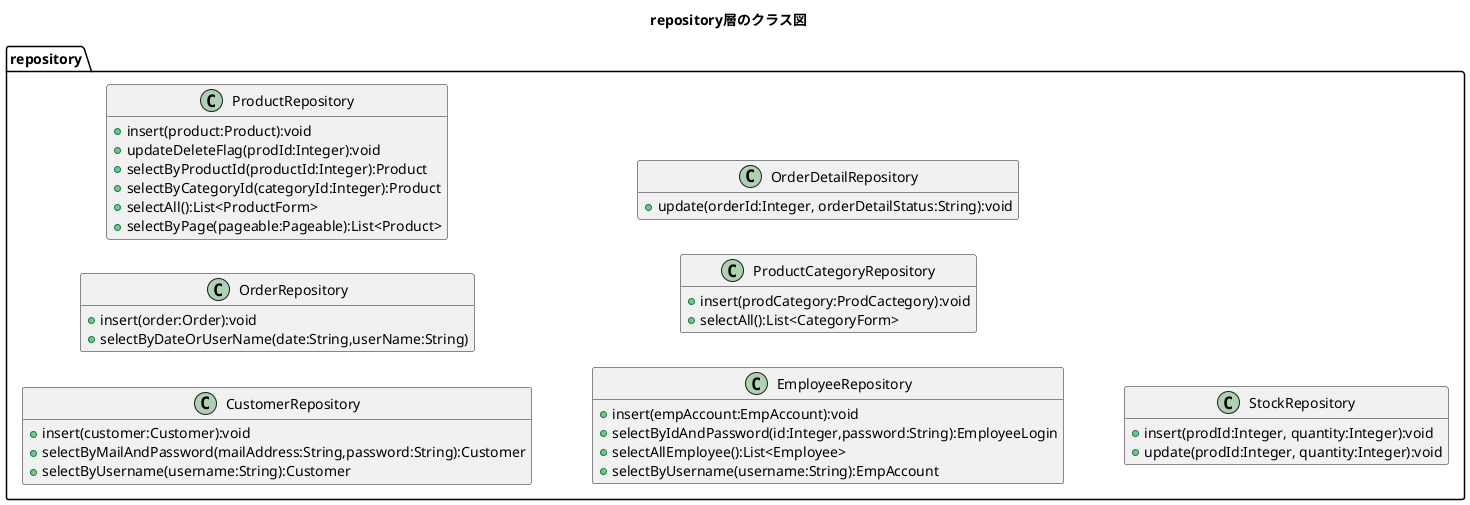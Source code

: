 @startuml
title repository層のクラス図
hide empty members
left to right direction

package repository{
    class CustomerRepository{
        +insert(customer:Customer):void
        +selectByMailAndPassword(mailAddress:String,password:String):Customer
        +selectByUsername(username:String):Customer
    }

    class OrderRepository{
        +insert(order:Order):void
        +selectByDateOrUserName(date:String,userName:String)
    }

    class ProductRepository{
        +insert(product:Product):void
		+updateDeleteFlag(prodId:Integer):void
        +selectByProductId(productId:Integer):Product
        +selectByCategoryId(categoryId:Integer):Product
        +selectAll():List<ProductForm>
        +selectByPage(pageable:Pageable):List<Product>   
    }

    class EmployeeRepository{
        +insert(empAccount:EmpAccount):void
        +selectByIdAndPassword(id:Integer,password:String):EmployeeLogin
        +selectAllEmployee():List<Employee>
        +selectByUsername(username:String):EmpAccount
    }

    class ProductCategoryRepository{
        +insert(prodCategory:ProdCactegory):void
        +selectAll():List<CategoryForm>
    }

    class OrderDetailRepository{
        +update(orderId:Integer, orderDetailStatus:String):void
    }
    
    class StockRepository{
    	+insert(prodId:Integer, quantity:Integer):void
    	+update(prodId:Integer, quantity:Integer):void
	}
@enduml